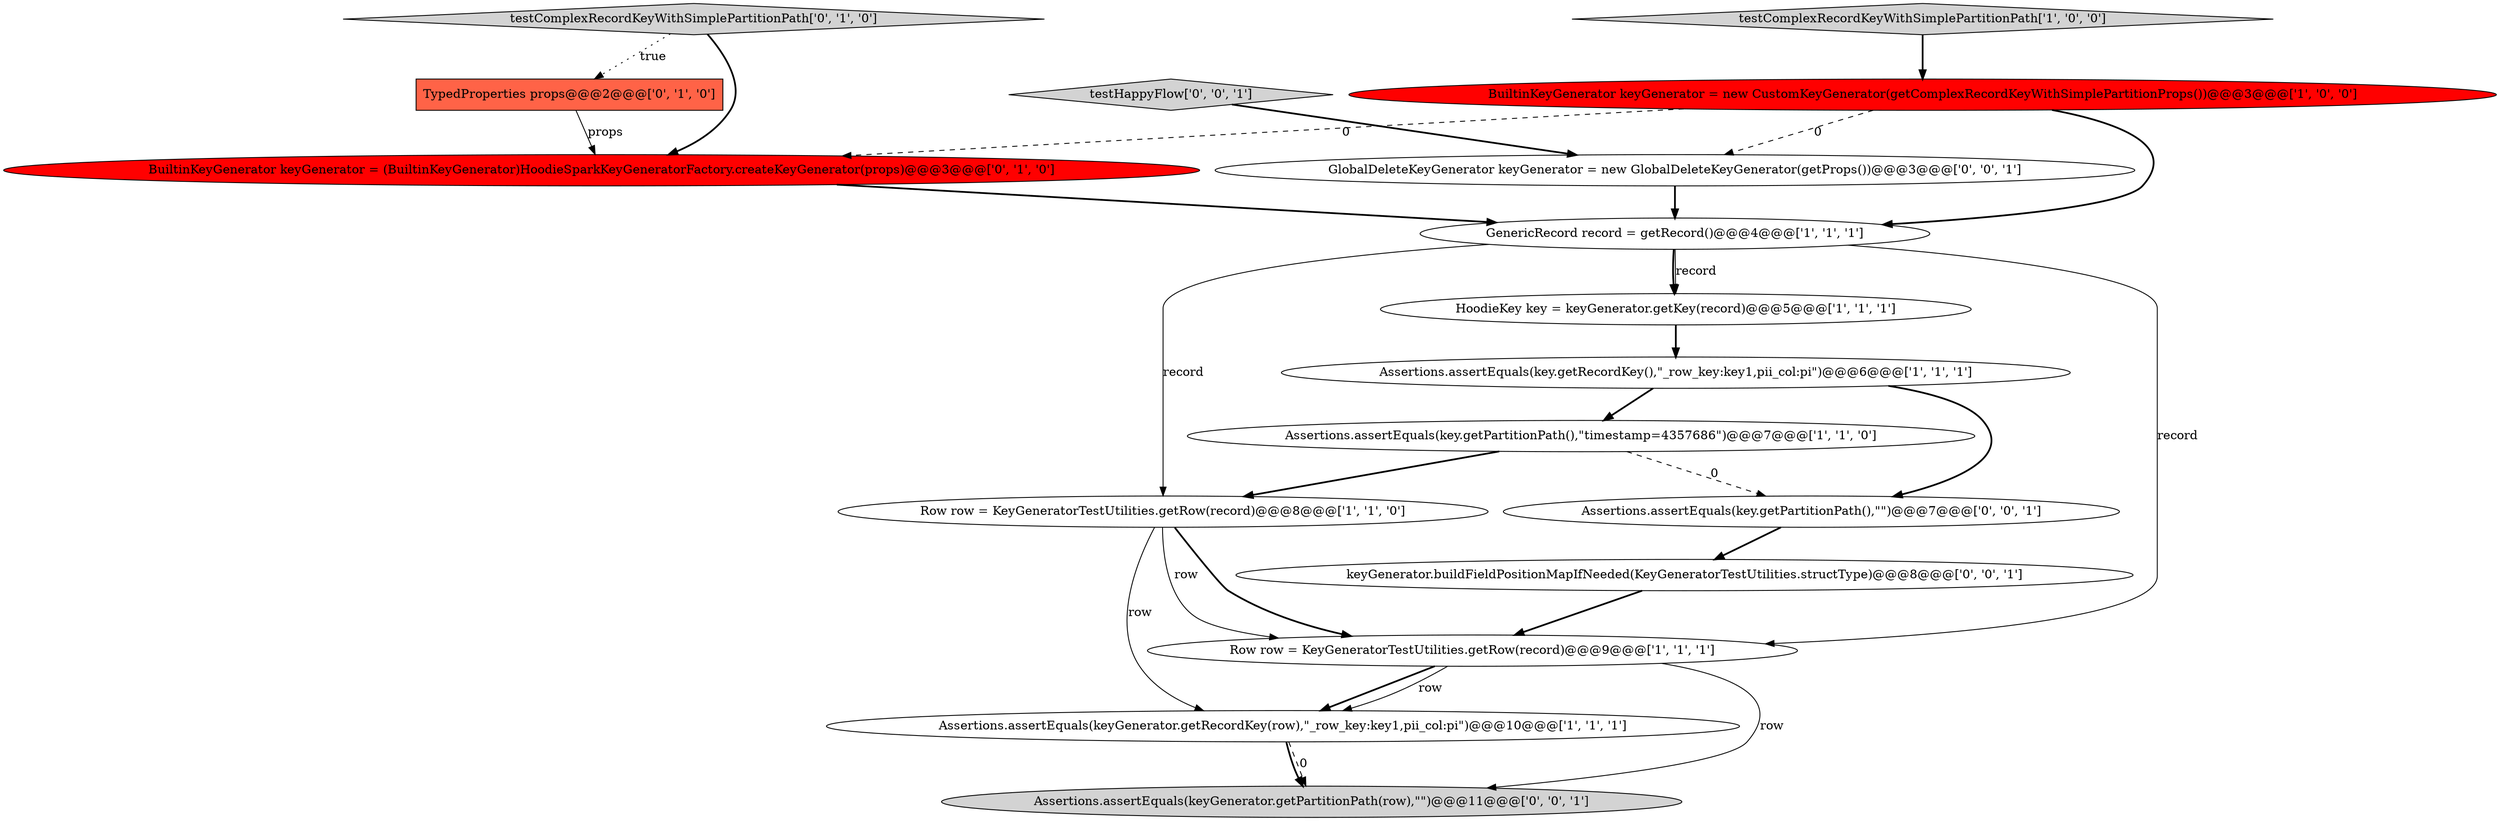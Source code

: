 digraph {
5 [style = filled, label = "Row row = KeyGeneratorTestUtilities.getRow(record)@@@8@@@['1', '1', '0']", fillcolor = white, shape = ellipse image = "AAA0AAABBB1BBB"];
1 [style = filled, label = "Assertions.assertEquals(key.getRecordKey(),\"_row_key:key1,pii_col:pi\")@@@6@@@['1', '1', '1']", fillcolor = white, shape = ellipse image = "AAA0AAABBB1BBB"];
3 [style = filled, label = "testComplexRecordKeyWithSimplePartitionPath['1', '0', '0']", fillcolor = lightgray, shape = diamond image = "AAA0AAABBB1BBB"];
7 [style = filled, label = "Assertions.assertEquals(keyGenerator.getRecordKey(row),\"_row_key:key1,pii_col:pi\")@@@10@@@['1', '1', '1']", fillcolor = white, shape = ellipse image = "AAA0AAABBB1BBB"];
9 [style = filled, label = "TypedProperties props@@@2@@@['0', '1', '0']", fillcolor = tomato, shape = box image = "AAA1AAABBB2BBB"];
14 [style = filled, label = "testHappyFlow['0', '0', '1']", fillcolor = lightgray, shape = diamond image = "AAA0AAABBB3BBB"];
11 [style = filled, label = "BuiltinKeyGenerator keyGenerator = (BuiltinKeyGenerator)HoodieSparkKeyGeneratorFactory.createKeyGenerator(props)@@@3@@@['0', '1', '0']", fillcolor = red, shape = ellipse image = "AAA1AAABBB2BBB"];
16 [style = filled, label = "keyGenerator.buildFieldPositionMapIfNeeded(KeyGeneratorTestUtilities.structType)@@@8@@@['0', '0', '1']", fillcolor = white, shape = ellipse image = "AAA0AAABBB3BBB"];
10 [style = filled, label = "testComplexRecordKeyWithSimplePartitionPath['0', '1', '0']", fillcolor = lightgray, shape = diamond image = "AAA0AAABBB2BBB"];
2 [style = filled, label = "Row row = KeyGeneratorTestUtilities.getRow(record)@@@9@@@['1', '1', '1']", fillcolor = white, shape = ellipse image = "AAA0AAABBB1BBB"];
6 [style = filled, label = "HoodieKey key = keyGenerator.getKey(record)@@@5@@@['1', '1', '1']", fillcolor = white, shape = ellipse image = "AAA0AAABBB1BBB"];
12 [style = filled, label = "GlobalDeleteKeyGenerator keyGenerator = new GlobalDeleteKeyGenerator(getProps())@@@3@@@['0', '0', '1']", fillcolor = white, shape = ellipse image = "AAA0AAABBB3BBB"];
13 [style = filled, label = "Assertions.assertEquals(keyGenerator.getPartitionPath(row),\"\")@@@11@@@['0', '0', '1']", fillcolor = lightgray, shape = ellipse image = "AAA0AAABBB3BBB"];
0 [style = filled, label = "GenericRecord record = getRecord()@@@4@@@['1', '1', '1']", fillcolor = white, shape = ellipse image = "AAA0AAABBB1BBB"];
8 [style = filled, label = "Assertions.assertEquals(key.getPartitionPath(),\"timestamp=4357686\")@@@7@@@['1', '1', '0']", fillcolor = white, shape = ellipse image = "AAA0AAABBB1BBB"];
4 [style = filled, label = "BuiltinKeyGenerator keyGenerator = new CustomKeyGenerator(getComplexRecordKeyWithSimplePartitionProps())@@@3@@@['1', '0', '0']", fillcolor = red, shape = ellipse image = "AAA1AAABBB1BBB"];
15 [style = filled, label = "Assertions.assertEquals(key.getPartitionPath(),\"\")@@@7@@@['0', '0', '1']", fillcolor = white, shape = ellipse image = "AAA0AAABBB3BBB"];
7->13 [style = bold, label=""];
1->8 [style = bold, label=""];
0->6 [style = bold, label=""];
1->15 [style = bold, label=""];
8->15 [style = dashed, label="0"];
9->11 [style = solid, label="props"];
16->2 [style = bold, label=""];
2->13 [style = solid, label="row"];
15->16 [style = bold, label=""];
10->9 [style = dotted, label="true"];
12->0 [style = bold, label=""];
3->4 [style = bold, label=""];
0->5 [style = solid, label="record"];
4->0 [style = bold, label=""];
4->12 [style = dashed, label="0"];
6->1 [style = bold, label=""];
5->2 [style = solid, label="row"];
5->2 [style = bold, label=""];
11->0 [style = bold, label=""];
8->5 [style = bold, label=""];
14->12 [style = bold, label=""];
7->13 [style = dashed, label="0"];
0->2 [style = solid, label="record"];
2->7 [style = bold, label=""];
4->11 [style = dashed, label="0"];
5->7 [style = solid, label="row"];
2->7 [style = solid, label="row"];
0->6 [style = solid, label="record"];
10->11 [style = bold, label=""];
}
